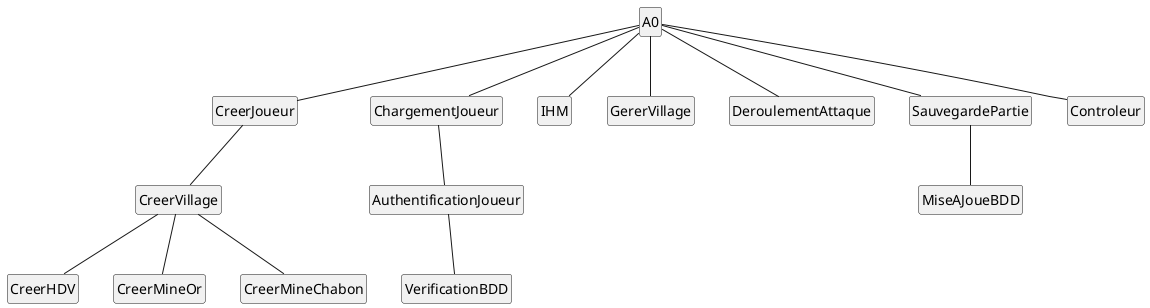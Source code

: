 @startuml
hide empty method 
hide empty attribute 
hide circle

A0 -- CreerJoueur
A0 -- ChargementJoueur
A0 -- IHM
A0 -- GererVillage
A0 -- DeroulementAttaque
A0 -- SauvegardePartie
A0 -- Controleur

CreerJoueur -- CreerVillage
CreerVillage -- CreerHDV 
CreerVillage -- CreerMineOr
CreerVillage -- CreerMineChabon

ChargementJoueur -- AuthentificationJoueur
AuthentificationJoueur -- VerificationBDD 

SauvegardePartie -- MiseAJoueBDD

@enduml
